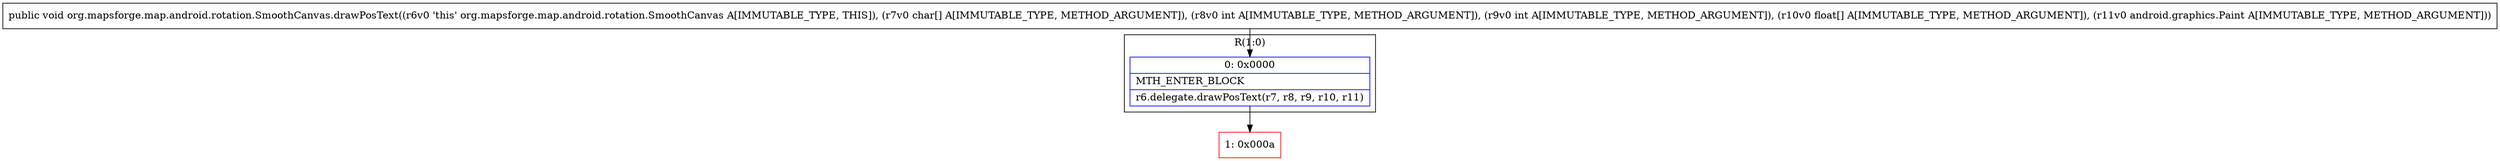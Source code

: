 digraph "CFG fororg.mapsforge.map.android.rotation.SmoothCanvas.drawPosText([CII[FLandroid\/graphics\/Paint;)V" {
subgraph cluster_Region_2033854757 {
label = "R(1:0)";
node [shape=record,color=blue];
Node_0 [shape=record,label="{0\:\ 0x0000|MTH_ENTER_BLOCK\l|r6.delegate.drawPosText(r7, r8, r9, r10, r11)\l}"];
}
Node_1 [shape=record,color=red,label="{1\:\ 0x000a}"];
MethodNode[shape=record,label="{public void org.mapsforge.map.android.rotation.SmoothCanvas.drawPosText((r6v0 'this' org.mapsforge.map.android.rotation.SmoothCanvas A[IMMUTABLE_TYPE, THIS]), (r7v0 char[] A[IMMUTABLE_TYPE, METHOD_ARGUMENT]), (r8v0 int A[IMMUTABLE_TYPE, METHOD_ARGUMENT]), (r9v0 int A[IMMUTABLE_TYPE, METHOD_ARGUMENT]), (r10v0 float[] A[IMMUTABLE_TYPE, METHOD_ARGUMENT]), (r11v0 android.graphics.Paint A[IMMUTABLE_TYPE, METHOD_ARGUMENT])) }"];
MethodNode -> Node_0;
Node_0 -> Node_1;
}

